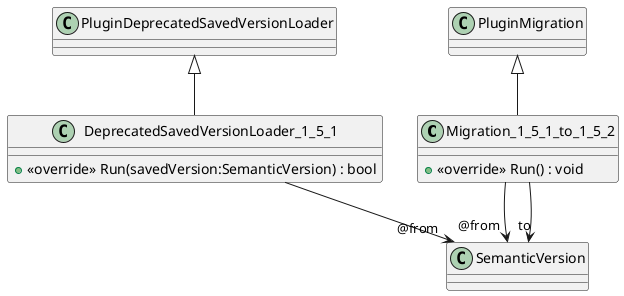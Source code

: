 @startuml
class Migration_1_5_1_to_1_5_2 {
    + <<override>> Run() : void
}
class DeprecatedSavedVersionLoader_1_5_1 {
    + <<override>> Run(savedVersion:SemanticVersion) : bool
}
PluginMigration <|-- Migration_1_5_1_to_1_5_2
Migration_1_5_1_to_1_5_2 --> "@from" SemanticVersion
Migration_1_5_1_to_1_5_2 --> "to" SemanticVersion
PluginDeprecatedSavedVersionLoader <|-- DeprecatedSavedVersionLoader_1_5_1
DeprecatedSavedVersionLoader_1_5_1 --> "@from" SemanticVersion
@enduml
